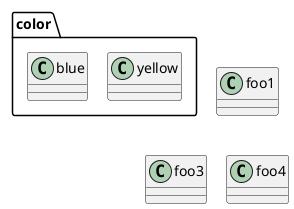 {
  "sha1": "7dcwoqir0svh94tegi2ycp5f2l52sup",
  "insertion": {
    "when": "2024-05-30T20:48:21.174Z",
    "user": "plantuml@gmail.com"
  }
}
@startuml
!pragma layout elk
class foo1

package color {
	class blue
}

class foo3
class foo4


package color {
	class yellow
}



@enduml
